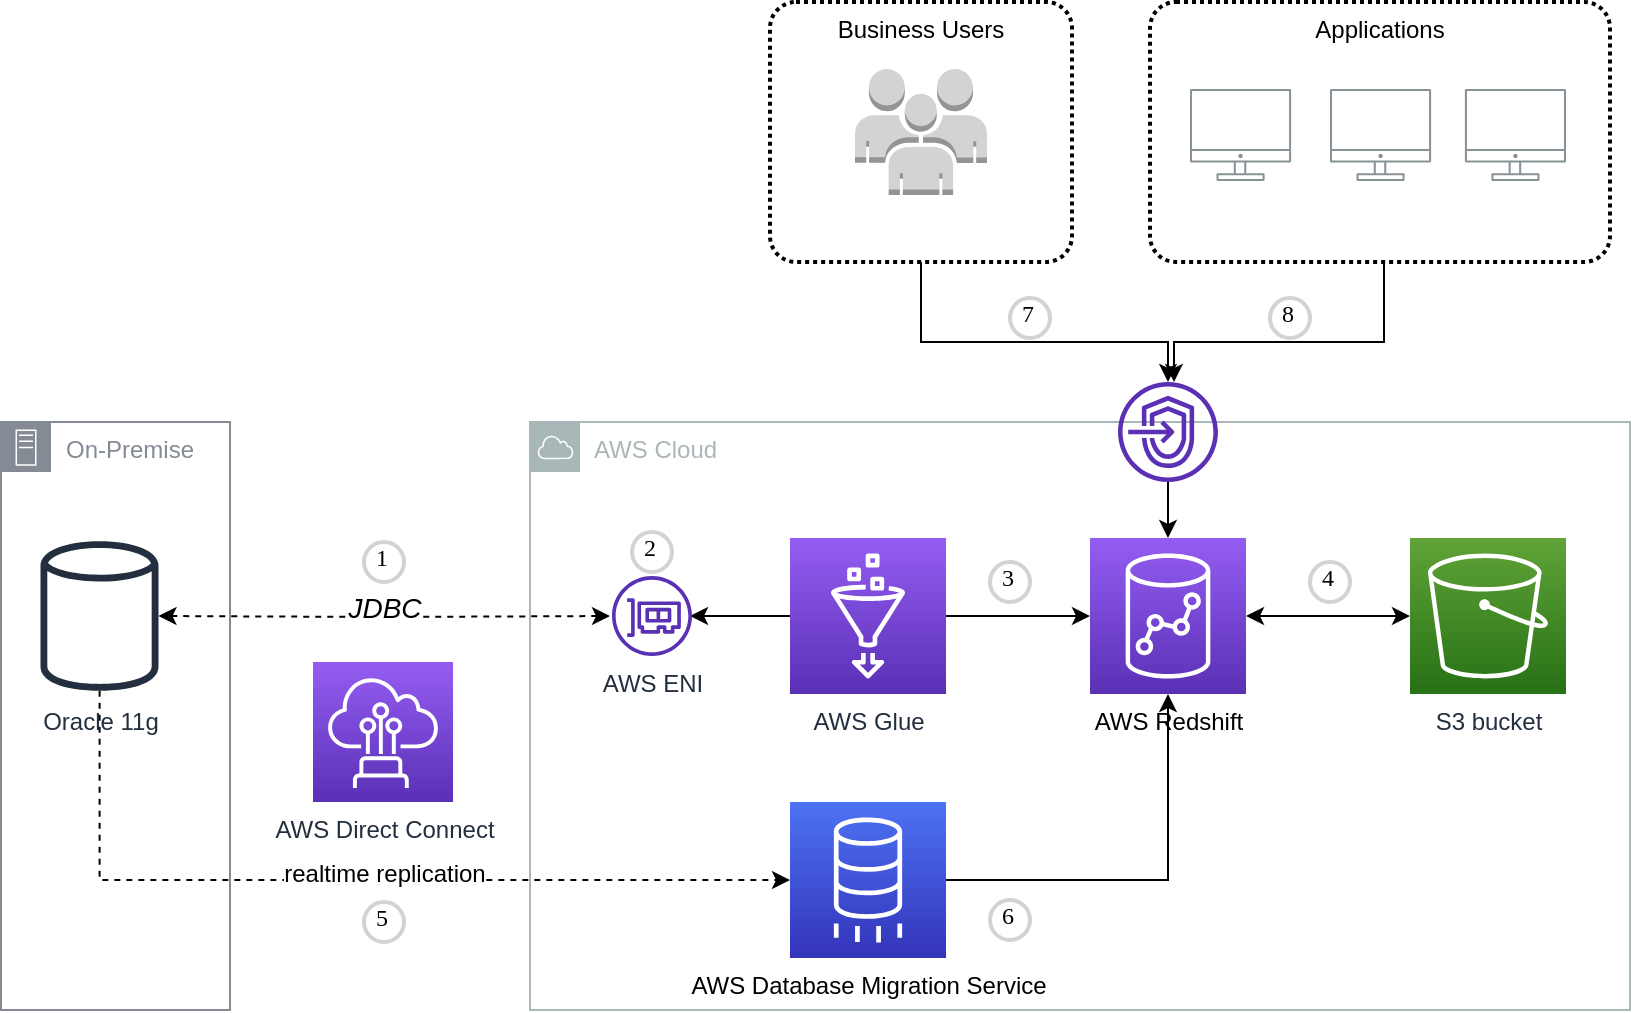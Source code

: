 <mxfile version="14.9.2" type="github">
  <diagram id="6eVxhd2TRdLCq7R75qMY" name="Page-1">
    <mxGraphModel dx="1249" dy="1838" grid="1" gridSize="10" guides="1" tooltips="1" connect="1" arrows="1" fold="1" page="1" pageScale="1" pageWidth="850" pageHeight="1100" math="0" shadow="0">
      <root>
        <mxCell id="0" />
        <mxCell id="1" parent="0" />
        <mxCell id="m3BJ8GWjitMkYbj-D_fS-11" style="edgeStyle=orthogonalEdgeStyle;rounded=0;orthogonalLoop=1;jettySize=auto;html=1;dashed=1;" parent="1" source="m3BJ8GWjitMkYbj-D_fS-83" target="m3BJ8GWjitMkYbj-D_fS-10" edge="1">
          <mxGeometry relative="1" as="geometry">
            <mxPoint x="218.5" y="249" as="sourcePoint" />
            <Array as="points">
              <mxPoint x="125" y="249" />
            </Array>
          </mxGeometry>
        </mxCell>
        <mxCell id="m3BJ8GWjitMkYbj-D_fS-35" value="realtime replication" style="edgeLabel;html=1;align=center;verticalAlign=middle;resizable=0;points=[];fontSize=12;" parent="m3BJ8GWjitMkYbj-D_fS-11" vertex="1" connectable="0">
          <mxGeometry x="0.213" y="3" relative="1" as="geometry">
            <mxPoint x="-30" as="offset" />
          </mxGeometry>
        </mxCell>
        <mxCell id="JTViNeLRjHj_04MWLepB-1" style="edgeStyle=orthogonalEdgeStyle;rounded=0;orthogonalLoop=1;jettySize=auto;html=1;" parent="1" source="m3BJ8GWjitMkYbj-D_fS-10" target="m3BJ8GWjitMkYbj-D_fS-79" edge="1">
          <mxGeometry relative="1" as="geometry" />
        </mxCell>
        <mxCell id="m3BJ8GWjitMkYbj-D_fS-10" value="&lt;span style=&quot;color: rgb(0 , 0 , 0)&quot;&gt;AWS Database Migration Service&lt;/span&gt;" style="points=[[0,0,0],[0.25,0,0],[0.5,0,0],[0.75,0,0],[1,0,0],[0,1,0],[0.25,1,0],[0.5,1,0],[0.75,1,0],[1,1,0],[0,0.25,0],[0,0.5,0],[0,0.75,0],[1,0.25,0],[1,0.5,0],[1,0.75,0]];outlineConnect=0;fontColor=#232F3E;gradientColor=#4D72F3;gradientDirection=north;fillColor=#3334B9;strokeColor=#ffffff;dashed=0;verticalLabelPosition=bottom;verticalAlign=top;align=center;html=1;fontSize=12;fontStyle=0;aspect=fixed;shape=mxgraph.aws4.resourceIcon;resIcon=mxgraph.aws4.database_migration_service;" parent="1" vertex="1">
          <mxGeometry x="470" y="210" width="78" height="78" as="geometry" />
        </mxCell>
        <mxCell id="m3BJ8GWjitMkYbj-D_fS-75" value="AWS Cloud" style="outlineConnect=0;gradientColor=none;html=1;whiteSpace=wrap;fontSize=12;fontStyle=0;shape=mxgraph.aws4.group;grIcon=mxgraph.aws4.group_aws_cloud;strokeColor=#AAB7B8;fillColor=none;verticalAlign=top;align=left;spacingLeft=30;fontColor=#AAB7B8;dashed=0;" parent="1" vertex="1">
          <mxGeometry x="340" y="20" width="550" height="294" as="geometry" />
        </mxCell>
        <mxCell id="JTViNeLRjHj_04MWLepB-3" value="" style="edgeStyle=orthogonalEdgeStyle;rounded=0;orthogonalLoop=1;jettySize=auto;html=1;startArrow=classic;startFill=1;" parent="1" source="m3BJ8GWjitMkYbj-D_fS-79" target="JTViNeLRjHj_04MWLepB-2" edge="1">
          <mxGeometry relative="1" as="geometry" />
        </mxCell>
        <mxCell id="m3BJ8GWjitMkYbj-D_fS-79" value="&lt;span style=&quot;color: rgb(0 , 0 , 0)&quot;&gt;AWS Redshift&lt;/span&gt;" style="points=[[0,0,0],[0.25,0,0],[0.5,0,0],[0.75,0,0],[1,0,0],[0,1,0],[0.25,1,0],[0.5,1,0],[0.75,1,0],[1,1,0],[0,0.25,0],[0,0.5,0],[0,0.75,0],[1,0.25,0],[1,0.5,0],[1,0.75,0]];outlineConnect=0;fontColor=#232F3E;gradientColor=#945DF2;gradientDirection=north;fillColor=#5A30B5;strokeColor=#ffffff;dashed=0;verticalLabelPosition=bottom;verticalAlign=top;align=center;html=1;fontSize=12;fontStyle=0;aspect=fixed;shape=mxgraph.aws4.resourceIcon;resIcon=mxgraph.aws4.redshift;" parent="1" vertex="1">
          <mxGeometry x="620" y="78" width="78" height="78" as="geometry" />
        </mxCell>
        <mxCell id="m3BJ8GWjitMkYbj-D_fS-80" value="AWS Direct Connect" style="points=[[0,0,0],[0.25,0,0],[0.5,0,0],[0.75,0,0],[1,0,0],[0,1,0],[0.25,1,0],[0.5,1,0],[0.75,1,0],[1,1,0],[0,0.25,0],[0,0.5,0],[0,0.75,0],[1,0.25,0],[1,0.5,0],[1,0.75,0]];outlineConnect=0;fontColor=#232F3E;gradientColor=#945DF2;gradientDirection=north;fillColor=#5A30B5;strokeColor=#ffffff;dashed=0;verticalLabelPosition=bottom;verticalAlign=top;align=center;html=1;fontSize=12;fontStyle=0;aspect=fixed;shape=mxgraph.aws4.resourceIcon;resIcon=mxgraph.aws4.direct_connect;" parent="1" vertex="1">
          <mxGeometry x="231.5" y="140" width="70" height="70" as="geometry" />
        </mxCell>
        <mxCell id="m3BJ8GWjitMkYbj-D_fS-82" value="On-Premise" style="outlineConnect=0;gradientColor=none;html=1;whiteSpace=wrap;fontSize=12;fontStyle=0;shape=mxgraph.aws4.group;grIcon=mxgraph.aws4.group_on_premise;strokeColor=#858B94;fillColor=none;verticalAlign=top;align=left;spacingLeft=30;fontColor=#858B94;dashed=0;" parent="1" vertex="1">
          <mxGeometry x="75.5" y="20" width="114.5" height="294" as="geometry" />
        </mxCell>
        <mxCell id="m3BJ8GWjitMkYbj-D_fS-83" value="Oracle 11g" style="outlineConnect=0;fontColor=#232F3E;gradientColor=none;fillColor=#232F3E;strokeColor=none;dashed=0;verticalLabelPosition=bottom;verticalAlign=top;align=center;html=1;fontSize=12;fontStyle=0;aspect=fixed;pointerEvents=1;shape=mxgraph.aws4.generic_database;" parent="1" vertex="1">
          <mxGeometry x="95.25" y="78" width="59" height="78" as="geometry" />
        </mxCell>
        <mxCell id="m3BJ8GWjitMkYbj-D_fS-86" value="" style="edgeStyle=orthogonalEdgeStyle;rounded=1;orthogonalLoop=1;jettySize=auto;html=1;fontSize=12;startArrow=none;startFill=0;" parent="1" source="m3BJ8GWjitMkYbj-D_fS-84" target="m3BJ8GWjitMkYbj-D_fS-79" edge="1">
          <mxGeometry relative="1" as="geometry" />
        </mxCell>
        <mxCell id="m3BJ8GWjitMkYbj-D_fS-87" value="" style="edgeStyle=orthogonalEdgeStyle;rounded=1;orthogonalLoop=1;jettySize=auto;html=1;fontSize=12;startArrow=none;startFill=0;" parent="1" source="m3BJ8GWjitMkYbj-D_fS-84" edge="1">
          <mxGeometry relative="1" as="geometry">
            <mxPoint x="420" y="117" as="targetPoint" />
          </mxGeometry>
        </mxCell>
        <mxCell id="m3BJ8GWjitMkYbj-D_fS-84" value="AWS Glue" style="points=[[0,0,0],[0.25,0,0],[0.5,0,0],[0.75,0,0],[1,0,0],[0,1,0],[0.25,1,0],[0.5,1,0],[0.75,1,0],[1,1,0],[0,0.25,0],[0,0.5,0],[0,0.75,0],[1,0.25,0],[1,0.5,0],[1,0.75,0]];outlineConnect=0;fontColor=#232F3E;gradientColor=#945DF2;gradientDirection=north;fillColor=#5A30B5;strokeColor=#ffffff;dashed=0;verticalLabelPosition=bottom;verticalAlign=top;align=center;html=1;fontSize=12;fontStyle=0;aspect=fixed;shape=mxgraph.aws4.resourceIcon;resIcon=mxgraph.aws4.glue;" parent="1" vertex="1">
          <mxGeometry x="470" y="78" width="78" height="78" as="geometry" />
        </mxCell>
        <mxCell id="m3BJ8GWjitMkYbj-D_fS-88" value="" style="edgeStyle=orthogonalEdgeStyle;rounded=1;orthogonalLoop=1;jettySize=auto;html=1;fontSize=12;startArrow=classic;startFill=1;dashed=1;" parent="1" target="m3BJ8GWjitMkYbj-D_fS-83" edge="1">
          <mxGeometry relative="1" as="geometry">
            <mxPoint x="380" y="117" as="sourcePoint" />
          </mxGeometry>
        </mxCell>
        <mxCell id="m3BJ8GWjitMkYbj-D_fS-89" value="JDBC" style="edgeLabel;html=1;align=center;verticalAlign=middle;resizable=0;points=[];fontSize=14;fontStyle=2" parent="m3BJ8GWjitMkYbj-D_fS-88" vertex="1" connectable="0">
          <mxGeometry x="0.178" y="-4" relative="1" as="geometry">
            <mxPoint x="20" as="offset" />
          </mxGeometry>
        </mxCell>
        <mxCell id="JTViNeLRjHj_04MWLepB-2" value="S3 bucket" style="points=[[0,0,0],[0.25,0,0],[0.5,0,0],[0.75,0,0],[1,0,0],[0,1,0],[0.25,1,0],[0.5,1,0],[0.75,1,0],[1,1,0],[0,0.25,0],[0,0.5,0],[0,0.75,0],[1,0.25,0],[1,0.5,0],[1,0.75,0]];outlineConnect=0;fontColor=#232F3E;gradientColor=#60A337;gradientDirection=north;fillColor=#277116;strokeColor=#ffffff;dashed=0;verticalLabelPosition=bottom;verticalAlign=top;align=center;html=1;fontSize=12;fontStyle=0;aspect=fixed;shape=mxgraph.aws4.resourceIcon;resIcon=mxgraph.aws4.s3;" parent="1" vertex="1">
          <mxGeometry x="780" y="78" width="78" height="78" as="geometry" />
        </mxCell>
        <mxCell id="JTViNeLRjHj_04MWLepB-4" value="" style="outlineConnect=0;dashed=0;verticalLabelPosition=bottom;verticalAlign=top;align=center;html=1;shape=mxgraph.aws3.users;fillColor=#D2D3D3;gradientColor=none;" parent="1" vertex="1">
          <mxGeometry x="502.5" y="-156.5" width="66" height="63" as="geometry" />
        </mxCell>
        <mxCell id="R6bODk6WetKb1Frni5NR-8" value="" style="edgeStyle=orthogonalEdgeStyle;rounded=0;orthogonalLoop=1;jettySize=auto;html=1;" edge="1" parent="1" source="JTViNeLRjHj_04MWLepB-6" target="R6bODk6WetKb1Frni5NR-3">
          <mxGeometry relative="1" as="geometry">
            <Array as="points">
              <mxPoint x="536" y="-20" />
              <mxPoint x="659" y="-20" />
            </Array>
          </mxGeometry>
        </mxCell>
        <mxCell id="JTViNeLRjHj_04MWLepB-6" value="Business Users" style="rounded=1;arcSize=10;dashed=1;fillColor=none;gradientColor=none;dashPattern=1 1;strokeWidth=2;verticalAlign=top;" parent="1" vertex="1">
          <mxGeometry x="460" y="-190" width="151" height="130" as="geometry" />
        </mxCell>
        <mxCell id="R6bODk6WetKb1Frni5NR-6" value="" style="edgeStyle=orthogonalEdgeStyle;rounded=0;orthogonalLoop=1;jettySize=auto;html=1;" edge="1" parent="1">
          <mxGeometry relative="1" as="geometry">
            <mxPoint x="767" y="-60" as="sourcePoint" />
            <mxPoint x="662" as="targetPoint" />
            <Array as="points">
              <mxPoint x="767" y="-20" />
              <mxPoint x="662" y="-20" />
            </Array>
          </mxGeometry>
        </mxCell>
        <mxCell id="JTViNeLRjHj_04MWLepB-8" value="Applications" style="rounded=1;arcSize=10;dashed=1;fillColor=none;gradientColor=none;dashPattern=1 1;strokeWidth=2;verticalAlign=top;" parent="1" vertex="1">
          <mxGeometry x="650" y="-190" width="230" height="130" as="geometry" />
        </mxCell>
        <mxCell id="JTViNeLRjHj_04MWLepB-9" value="&lt;br&gt;&lt;br&gt;" style="outlineConnect=0;gradientColor=none;fontColor=#545B64;strokeColor=none;fillColor=#879196;dashed=0;verticalLabelPosition=bottom;verticalAlign=top;align=center;html=1;fontSize=12;fontStyle=0;aspect=fixed;shape=mxgraph.aws4.illustration_desktop;pointerEvents=1" parent="1" vertex="1">
          <mxGeometry x="670" y="-146.5" width="50.55" height="46" as="geometry" />
        </mxCell>
        <mxCell id="JTViNeLRjHj_04MWLepB-10" value="&lt;br&gt;&lt;br&gt;" style="outlineConnect=0;gradientColor=none;fontColor=#545B64;strokeColor=none;fillColor=#879196;dashed=0;verticalLabelPosition=bottom;verticalAlign=top;align=center;html=1;fontSize=12;fontStyle=0;aspect=fixed;shape=mxgraph.aws4.illustration_desktop;pointerEvents=1" parent="1" vertex="1">
          <mxGeometry x="740" y="-146.5" width="50.55" height="46" as="geometry" />
        </mxCell>
        <mxCell id="JTViNeLRjHj_04MWLepB-11" value="&lt;br&gt;&lt;br&gt;" style="outlineConnect=0;gradientColor=none;fontColor=#545B64;strokeColor=none;fillColor=#879196;dashed=0;verticalLabelPosition=bottom;verticalAlign=top;align=center;html=1;fontSize=12;fontStyle=0;aspect=fixed;shape=mxgraph.aws4.illustration_desktop;pointerEvents=1" parent="1" vertex="1">
          <mxGeometry x="807.45" y="-146.5" width="50.55" height="46" as="geometry" />
        </mxCell>
        <mxCell id="JTViNeLRjHj_04MWLepB-13" value="1" style="ellipse;whiteSpace=wrap;html=1;aspect=fixed;strokeWidth=2;fontFamily=Tahoma;spacingBottom=4;spacingRight=2;strokeColor=#d3d3d3;verticalAlign=middle;" parent="1" vertex="1">
          <mxGeometry x="257" y="80" width="20" height="20" as="geometry" />
        </mxCell>
        <mxCell id="JTViNeLRjHj_04MWLepB-14" value="2" style="ellipse;whiteSpace=wrap;html=1;aspect=fixed;strokeWidth=2;fontFamily=Tahoma;spacingBottom=4;spacingRight=2;strokeColor=#d3d3d3;verticalAlign=middle;" parent="1" vertex="1">
          <mxGeometry x="391" y="75" width="20" height="20" as="geometry" />
        </mxCell>
        <mxCell id="JTViNeLRjHj_04MWLepB-15" value="3" style="ellipse;whiteSpace=wrap;html=1;aspect=fixed;strokeWidth=2;fontFamily=Tahoma;spacingBottom=4;spacingRight=2;strokeColor=#d3d3d3;verticalAlign=middle;" parent="1" vertex="1">
          <mxGeometry x="570" y="90" width="20" height="20" as="geometry" />
        </mxCell>
        <mxCell id="JTViNeLRjHj_04MWLepB-18" value="4" style="ellipse;whiteSpace=wrap;html=1;aspect=fixed;strokeWidth=2;fontFamily=Tahoma;spacingBottom=4;spacingRight=2;strokeColor=#d3d3d3;verticalAlign=middle;" parent="1" vertex="1">
          <mxGeometry x="730" y="90" width="20" height="20" as="geometry" />
        </mxCell>
        <mxCell id="JTViNeLRjHj_04MWLepB-19" value="5" style="ellipse;whiteSpace=wrap;html=1;aspect=fixed;strokeWidth=2;fontFamily=Tahoma;spacingBottom=4;spacingRight=2;strokeColor=#d3d3d3;verticalAlign=middle;" parent="1" vertex="1">
          <mxGeometry x="257" y="260" width="20" height="20" as="geometry" />
        </mxCell>
        <mxCell id="JTViNeLRjHj_04MWLepB-20" value="6" style="ellipse;whiteSpace=wrap;html=1;aspect=fixed;strokeWidth=2;fontFamily=Tahoma;spacingBottom=4;spacingRight=2;strokeColor=#d3d3d3;verticalAlign=middle;" parent="1" vertex="1">
          <mxGeometry x="570" y="259" width="20" height="20" as="geometry" />
        </mxCell>
        <mxCell id="JTViNeLRjHj_04MWLepB-21" value="7" style="ellipse;whiteSpace=wrap;html=1;aspect=fixed;strokeWidth=2;fontFamily=Tahoma;spacingBottom=4;spacingRight=2;strokeColor=#d3d3d3;verticalAlign=middle;align=center;" parent="1" vertex="1">
          <mxGeometry x="580" y="-42" width="20" height="20" as="geometry" />
        </mxCell>
        <mxCell id="JTViNeLRjHj_04MWLepB-22" value="8" style="ellipse;whiteSpace=wrap;html=1;aspect=fixed;strokeWidth=2;fontFamily=Tahoma;spacingBottom=4;spacingRight=2;strokeColor=#d3d3d3;align=center;verticalAlign=middle;" parent="1" vertex="1">
          <mxGeometry x="710" y="-42" width="20" height="20" as="geometry" />
        </mxCell>
        <mxCell id="R6bODk6WetKb1Frni5NR-5" value="" style="edgeStyle=orthogonalEdgeStyle;rounded=0;orthogonalLoop=1;jettySize=auto;html=1;" edge="1" parent="1" source="R6bODk6WetKb1Frni5NR-3" target="m3BJ8GWjitMkYbj-D_fS-79">
          <mxGeometry relative="1" as="geometry" />
        </mxCell>
        <mxCell id="R6bODk6WetKb1Frni5NR-3" value="" style="outlineConnect=0;fontColor=#232F3E;gradientColor=none;fillColor=#5A30B5;strokeColor=none;dashed=0;verticalLabelPosition=bottom;verticalAlign=top;align=center;html=1;fontSize=12;fontStyle=0;aspect=fixed;pointerEvents=1;shape=mxgraph.aws4.endpoints;" vertex="1" parent="1">
          <mxGeometry x="634" width="50" height="50" as="geometry" />
        </mxCell>
        <mxCell id="R6bODk6WetKb1Frni5NR-9" value="AWS ENI" style="outlineConnect=0;fontColor=#232F3E;gradientColor=none;fillColor=#5A30B5;strokeColor=none;dashed=0;verticalLabelPosition=bottom;verticalAlign=top;align=center;html=1;fontSize=12;fontStyle=0;aspect=fixed;pointerEvents=1;shape=mxgraph.aws4.elastic_network_interface;" vertex="1" parent="1">
          <mxGeometry x="381" y="97" width="40" height="40" as="geometry" />
        </mxCell>
      </root>
    </mxGraphModel>
  </diagram>
</mxfile>

